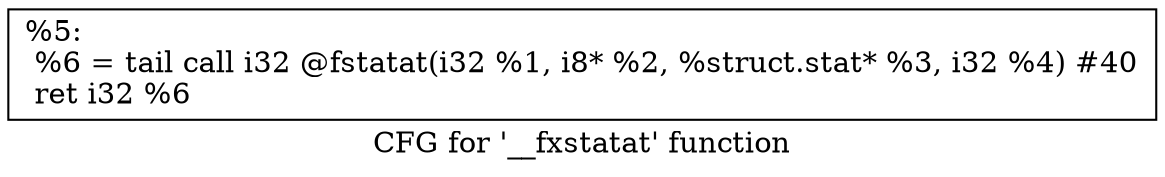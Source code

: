 digraph "CFG for '__fxstatat' function" {
	label="CFG for '__fxstatat' function";

	Node0x1ae5ff0 [shape=record,label="{%5:\l  %6 = tail call i32 @fstatat(i32 %1, i8* %2, %struct.stat* %3, i32 %4) #40\l  ret i32 %6\l}"];
}
